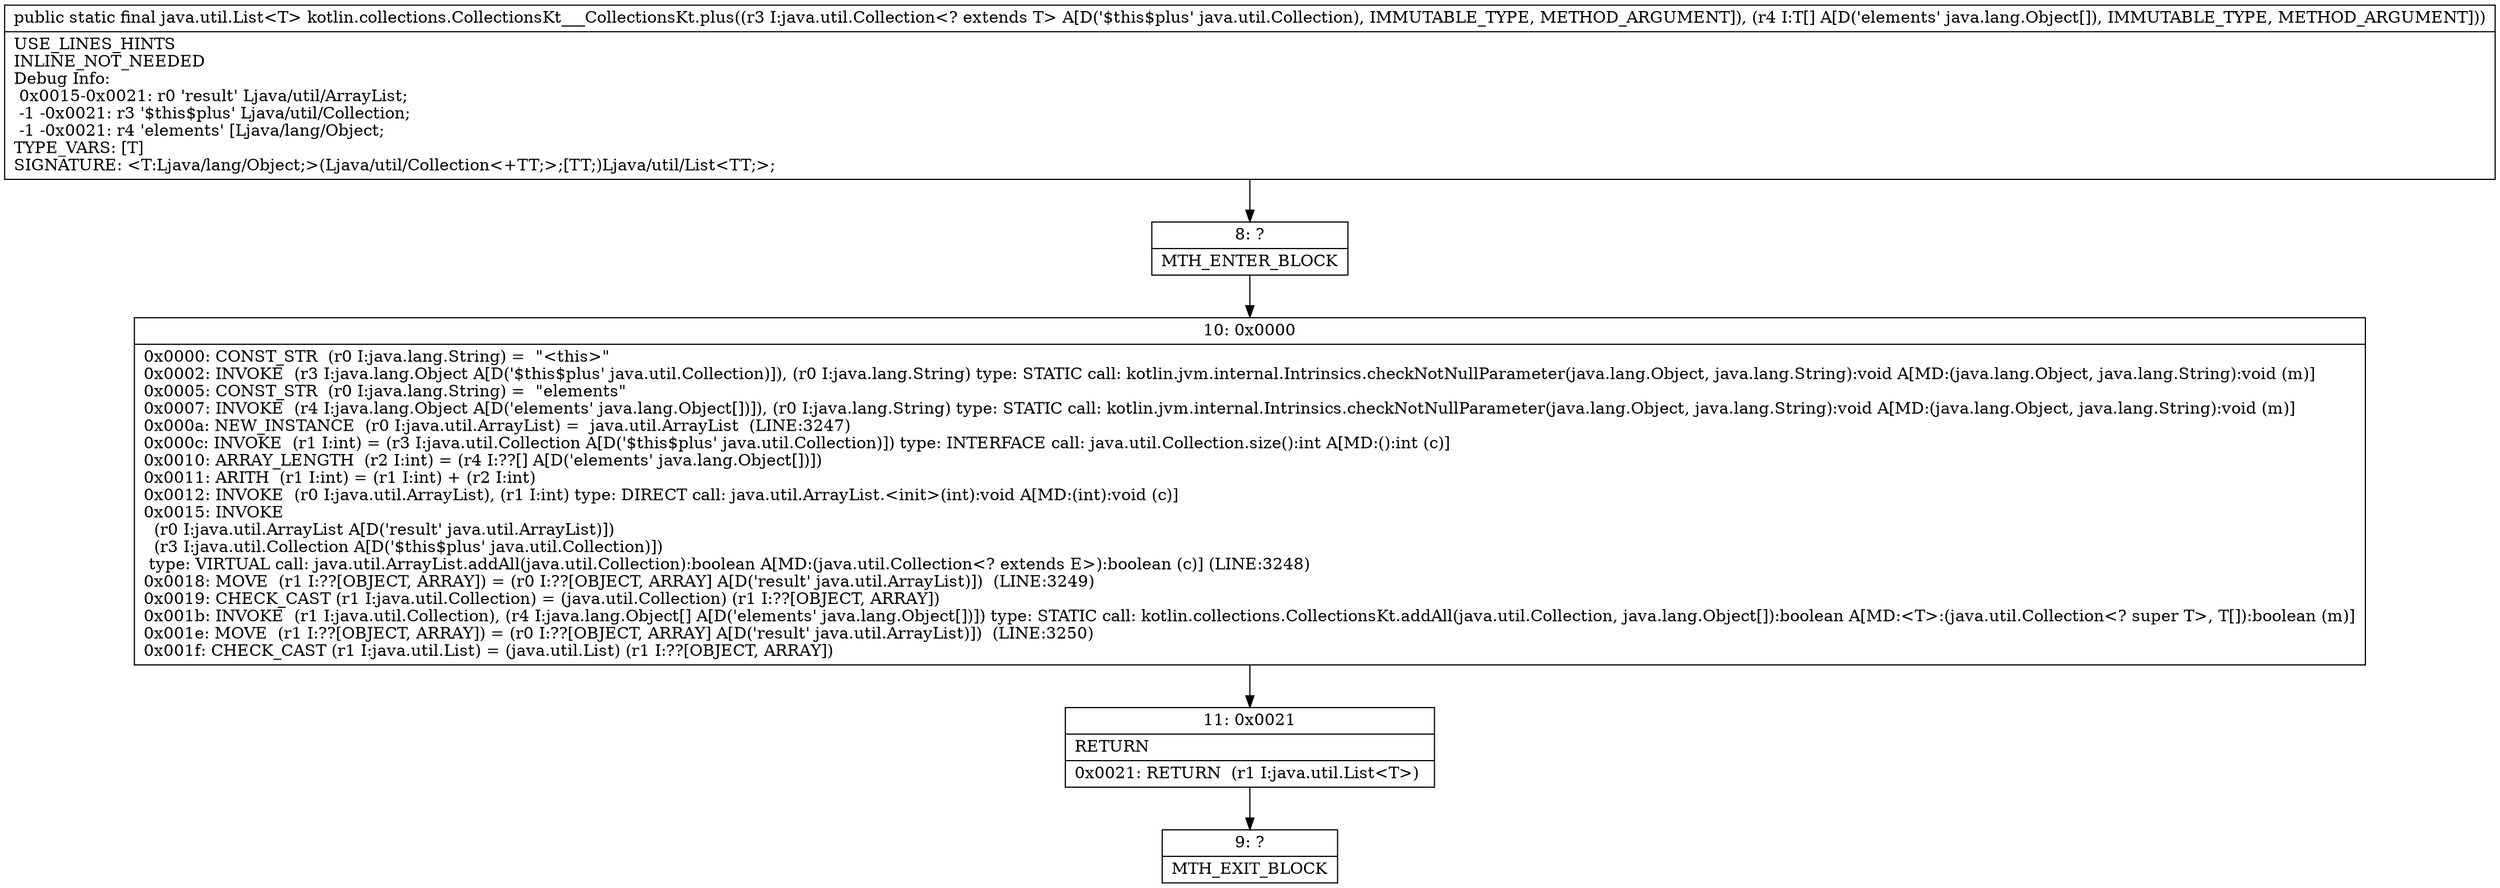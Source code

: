 digraph "CFG forkotlin.collections.CollectionsKt___CollectionsKt.plus(Ljava\/util\/Collection;[Ljava\/lang\/Object;)Ljava\/util\/List;" {
Node_8 [shape=record,label="{8\:\ ?|MTH_ENTER_BLOCK\l}"];
Node_10 [shape=record,label="{10\:\ 0x0000|0x0000: CONST_STR  (r0 I:java.lang.String) =  \"\<this\>\" \l0x0002: INVOKE  (r3 I:java.lang.Object A[D('$this$plus' java.util.Collection)]), (r0 I:java.lang.String) type: STATIC call: kotlin.jvm.internal.Intrinsics.checkNotNullParameter(java.lang.Object, java.lang.String):void A[MD:(java.lang.Object, java.lang.String):void (m)]\l0x0005: CONST_STR  (r0 I:java.lang.String) =  \"elements\" \l0x0007: INVOKE  (r4 I:java.lang.Object A[D('elements' java.lang.Object[])]), (r0 I:java.lang.String) type: STATIC call: kotlin.jvm.internal.Intrinsics.checkNotNullParameter(java.lang.Object, java.lang.String):void A[MD:(java.lang.Object, java.lang.String):void (m)]\l0x000a: NEW_INSTANCE  (r0 I:java.util.ArrayList) =  java.util.ArrayList  (LINE:3247)\l0x000c: INVOKE  (r1 I:int) = (r3 I:java.util.Collection A[D('$this$plus' java.util.Collection)]) type: INTERFACE call: java.util.Collection.size():int A[MD:():int (c)]\l0x0010: ARRAY_LENGTH  (r2 I:int) = (r4 I:??[] A[D('elements' java.lang.Object[])]) \l0x0011: ARITH  (r1 I:int) = (r1 I:int) + (r2 I:int) \l0x0012: INVOKE  (r0 I:java.util.ArrayList), (r1 I:int) type: DIRECT call: java.util.ArrayList.\<init\>(int):void A[MD:(int):void (c)]\l0x0015: INVOKE  \l  (r0 I:java.util.ArrayList A[D('result' java.util.ArrayList)])\l  (r3 I:java.util.Collection A[D('$this$plus' java.util.Collection)])\l type: VIRTUAL call: java.util.ArrayList.addAll(java.util.Collection):boolean A[MD:(java.util.Collection\<? extends E\>):boolean (c)] (LINE:3248)\l0x0018: MOVE  (r1 I:??[OBJECT, ARRAY]) = (r0 I:??[OBJECT, ARRAY] A[D('result' java.util.ArrayList)])  (LINE:3249)\l0x0019: CHECK_CAST (r1 I:java.util.Collection) = (java.util.Collection) (r1 I:??[OBJECT, ARRAY]) \l0x001b: INVOKE  (r1 I:java.util.Collection), (r4 I:java.lang.Object[] A[D('elements' java.lang.Object[])]) type: STATIC call: kotlin.collections.CollectionsKt.addAll(java.util.Collection, java.lang.Object[]):boolean A[MD:\<T\>:(java.util.Collection\<? super T\>, T[]):boolean (m)]\l0x001e: MOVE  (r1 I:??[OBJECT, ARRAY]) = (r0 I:??[OBJECT, ARRAY] A[D('result' java.util.ArrayList)])  (LINE:3250)\l0x001f: CHECK_CAST (r1 I:java.util.List) = (java.util.List) (r1 I:??[OBJECT, ARRAY]) \l}"];
Node_11 [shape=record,label="{11\:\ 0x0021|RETURN\l|0x0021: RETURN  (r1 I:java.util.List\<T\>) \l}"];
Node_9 [shape=record,label="{9\:\ ?|MTH_EXIT_BLOCK\l}"];
MethodNode[shape=record,label="{public static final java.util.List\<T\> kotlin.collections.CollectionsKt___CollectionsKt.plus((r3 I:java.util.Collection\<? extends T\> A[D('$this$plus' java.util.Collection), IMMUTABLE_TYPE, METHOD_ARGUMENT]), (r4 I:T[] A[D('elements' java.lang.Object[]), IMMUTABLE_TYPE, METHOD_ARGUMENT]))  | USE_LINES_HINTS\lINLINE_NOT_NEEDED\lDebug Info:\l  0x0015\-0x0021: r0 'result' Ljava\/util\/ArrayList;\l  \-1 \-0x0021: r3 '$this$plus' Ljava\/util\/Collection;\l  \-1 \-0x0021: r4 'elements' [Ljava\/lang\/Object;\lTYPE_VARS: [T]\lSIGNATURE: \<T:Ljava\/lang\/Object;\>(Ljava\/util\/Collection\<+TT;\>;[TT;)Ljava\/util\/List\<TT;\>;\l}"];
MethodNode -> Node_8;Node_8 -> Node_10;
Node_10 -> Node_11;
Node_11 -> Node_9;
}

